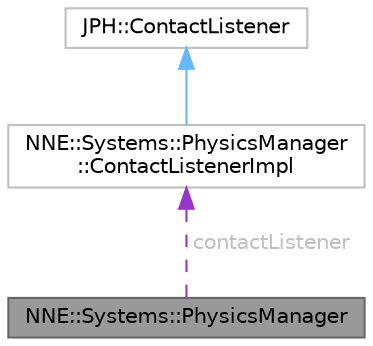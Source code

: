 digraph "NNE::Systems::PhysicsManager"
{
 // LATEX_PDF_SIZE
  bgcolor="transparent";
  edge [fontname=Helvetica,fontsize=10,labelfontname=Helvetica,labelfontsize=10];
  node [fontname=Helvetica,fontsize=10,shape=box,height=0.2,width=0.4];
  Node1 [id="Node000001",label="NNE::Systems::PhysicsManager",height=0.2,width=0.4,color="gray40", fillcolor="grey60", style="filled", fontcolor="black",tooltip=" "];
  Node2 -> Node1 [id="edge1_Node000001_Node000002",dir="back",color="darkorchid3",style="dashed",tooltip=" ",label=<<TABLE CELLBORDER="0" BORDER="0"><TR><TD VALIGN="top" ALIGN="LEFT" CELLPADDING="1" CELLSPACING="0">contactListener</TD></TR>
</TABLE>> ,fontcolor="grey" ];
  Node2 [id="Node000002",label="NNE::Systems::PhysicsManager\l::ContactListenerImpl",height=0.2,width=0.4,color="grey75", fillcolor="white", style="filled",URL="$class_n_n_e_1_1_systems_1_1_physics_manager_1_1_contact_listener_impl.html",tooltip=" "];
  Node3 -> Node2 [id="edge2_Node000002_Node000003",dir="back",color="steelblue1",style="solid",tooltip=" "];
  Node3 [id="Node000003",label="JPH::ContactListener",height=0.2,width=0.4,color="grey75", fillcolor="white", style="filled",tooltip=" "];
}
